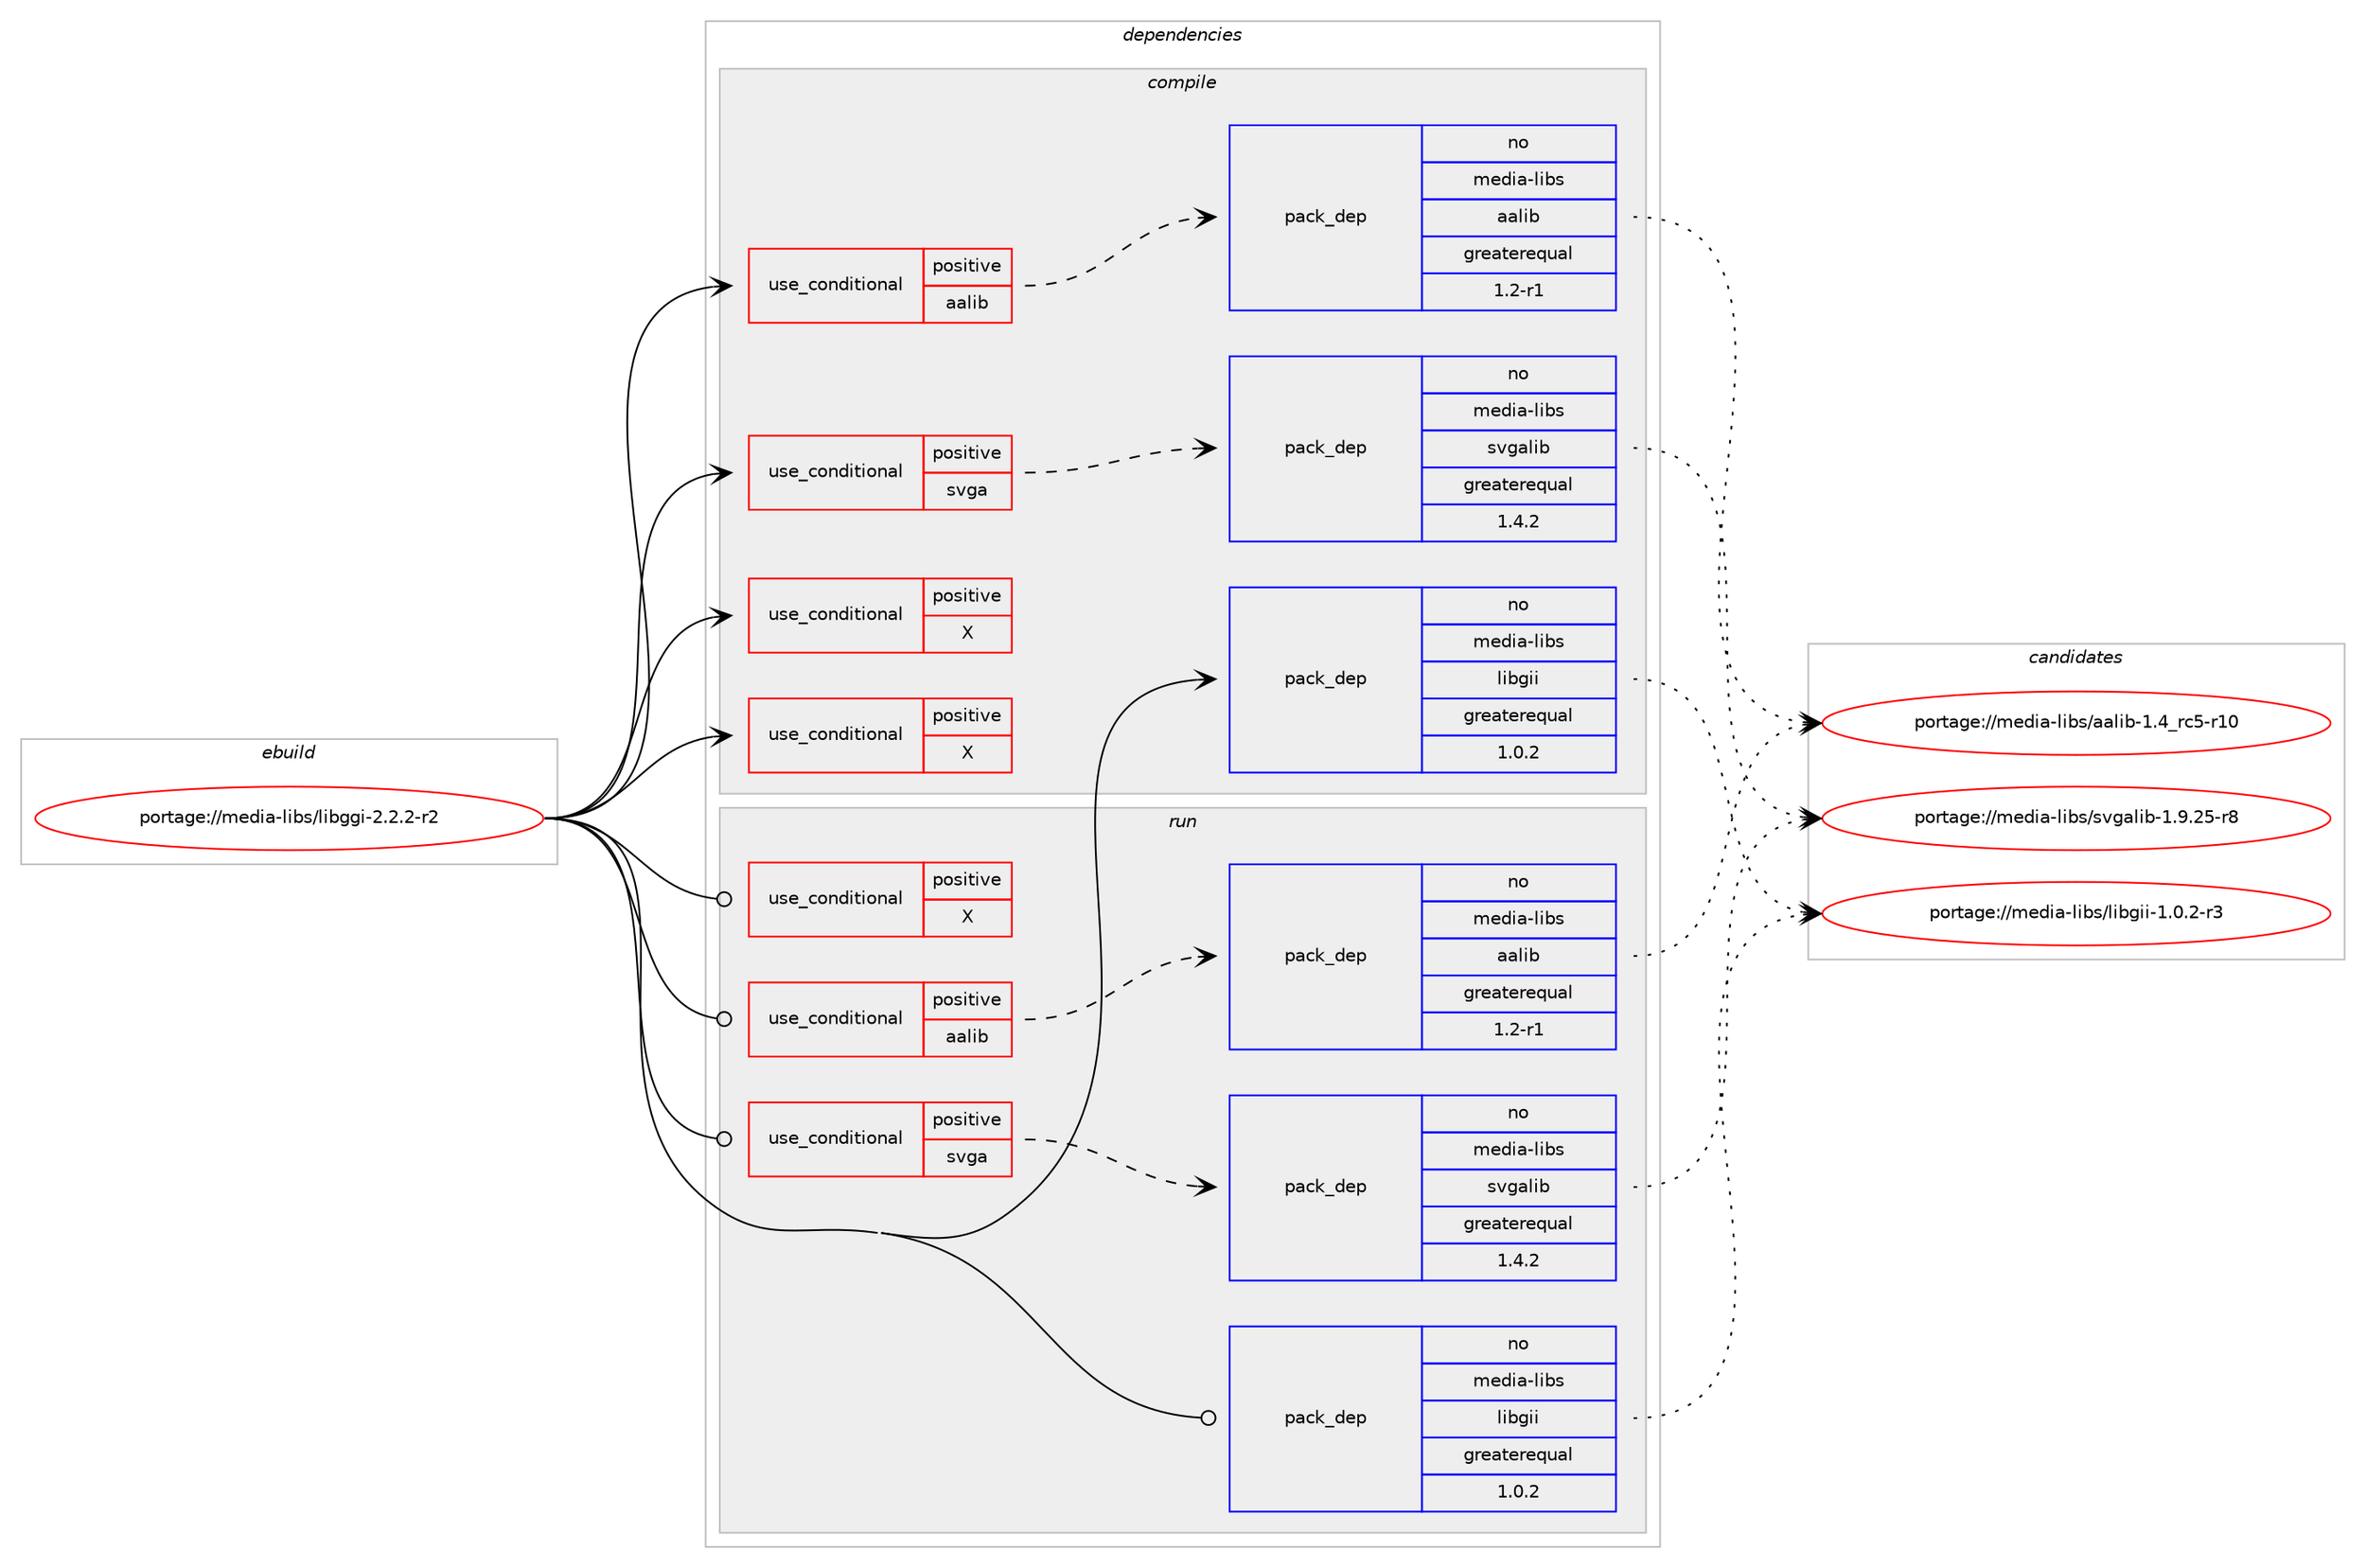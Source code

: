 digraph prolog {

# *************
# Graph options
# *************

newrank=true;
concentrate=true;
compound=true;
graph [rankdir=LR,fontname=Helvetica,fontsize=10,ranksep=1.5];#, ranksep=2.5, nodesep=0.2];
edge  [arrowhead=vee];
node  [fontname=Helvetica,fontsize=10];

# **********
# The ebuild
# **********

subgraph cluster_leftcol {
color=gray;
rank=same;
label=<<i>ebuild</i>>;
id [label="portage://media-libs/libggi-2.2.2-r2", color=red, width=4, href="../media-libs/libggi-2.2.2-r2.svg"];
}

# ****************
# The dependencies
# ****************

subgraph cluster_midcol {
color=gray;
label=<<i>dependencies</i>>;
subgraph cluster_compile {
fillcolor="#eeeeee";
style=filled;
label=<<i>compile</i>>;
subgraph cond73820 {
dependency155632 [label=<<TABLE BORDER="0" CELLBORDER="1" CELLSPACING="0" CELLPADDING="4"><TR><TD ROWSPAN="3" CELLPADDING="10">use_conditional</TD></TR><TR><TD>positive</TD></TR><TR><TD>X</TD></TR></TABLE>>, shape=none, color=red];
# *** BEGIN UNKNOWN DEPENDENCY TYPE (TODO) ***
# dependency155632 -> package_dependency(portage://media-libs/libggi-2.2.2-r2,install,no,x11-base,xorg-proto,none,[,,],[],[])
# *** END UNKNOWN DEPENDENCY TYPE (TODO) ***

}
id:e -> dependency155632:w [weight=20,style="solid",arrowhead="vee"];
subgraph cond73821 {
dependency155633 [label=<<TABLE BORDER="0" CELLBORDER="1" CELLSPACING="0" CELLPADDING="4"><TR><TD ROWSPAN="3" CELLPADDING="10">use_conditional</TD></TR><TR><TD>positive</TD></TR><TR><TD>X</TD></TR></TABLE>>, shape=none, color=red];
# *** BEGIN UNKNOWN DEPENDENCY TYPE (TODO) ***
# dependency155633 -> package_dependency(portage://media-libs/libggi-2.2.2-r2,install,no,x11-libs,libXt,none,[,,],[],[])
# *** END UNKNOWN DEPENDENCY TYPE (TODO) ***

# *** BEGIN UNKNOWN DEPENDENCY TYPE (TODO) ***
# dependency155633 -> package_dependency(portage://media-libs/libggi-2.2.2-r2,install,no,x11-libs,libXxf86dga,none,[,,],[],[])
# *** END UNKNOWN DEPENDENCY TYPE (TODO) ***

# *** BEGIN UNKNOWN DEPENDENCY TYPE (TODO) ***
# dependency155633 -> package_dependency(portage://media-libs/libggi-2.2.2-r2,install,no,x11-libs,libXxf86vm,none,[,,],[],[])
# *** END UNKNOWN DEPENDENCY TYPE (TODO) ***

}
id:e -> dependency155633:w [weight=20,style="solid",arrowhead="vee"];
subgraph cond73822 {
dependency155634 [label=<<TABLE BORDER="0" CELLBORDER="1" CELLSPACING="0" CELLPADDING="4"><TR><TD ROWSPAN="3" CELLPADDING="10">use_conditional</TD></TR><TR><TD>positive</TD></TR><TR><TD>aalib</TD></TR></TABLE>>, shape=none, color=red];
subgraph pack79498 {
dependency155635 [label=<<TABLE BORDER="0" CELLBORDER="1" CELLSPACING="0" CELLPADDING="4" WIDTH="220"><TR><TD ROWSPAN="6" CELLPADDING="30">pack_dep</TD></TR><TR><TD WIDTH="110">no</TD></TR><TR><TD>media-libs</TD></TR><TR><TD>aalib</TD></TR><TR><TD>greaterequal</TD></TR><TR><TD>1.2-r1</TD></TR></TABLE>>, shape=none, color=blue];
}
dependency155634:e -> dependency155635:w [weight=20,style="dashed",arrowhead="vee"];
}
id:e -> dependency155634:w [weight=20,style="solid",arrowhead="vee"];
subgraph cond73823 {
dependency155636 [label=<<TABLE BORDER="0" CELLBORDER="1" CELLSPACING="0" CELLPADDING="4"><TR><TD ROWSPAN="3" CELLPADDING="10">use_conditional</TD></TR><TR><TD>positive</TD></TR><TR><TD>svga</TD></TR></TABLE>>, shape=none, color=red];
subgraph pack79499 {
dependency155637 [label=<<TABLE BORDER="0" CELLBORDER="1" CELLSPACING="0" CELLPADDING="4" WIDTH="220"><TR><TD ROWSPAN="6" CELLPADDING="30">pack_dep</TD></TR><TR><TD WIDTH="110">no</TD></TR><TR><TD>media-libs</TD></TR><TR><TD>svgalib</TD></TR><TR><TD>greaterequal</TD></TR><TR><TD>1.4.2</TD></TR></TABLE>>, shape=none, color=blue];
}
dependency155636:e -> dependency155637:w [weight=20,style="dashed",arrowhead="vee"];
}
id:e -> dependency155636:w [weight=20,style="solid",arrowhead="vee"];
subgraph pack79500 {
dependency155638 [label=<<TABLE BORDER="0" CELLBORDER="1" CELLSPACING="0" CELLPADDING="4" WIDTH="220"><TR><TD ROWSPAN="6" CELLPADDING="30">pack_dep</TD></TR><TR><TD WIDTH="110">no</TD></TR><TR><TD>media-libs</TD></TR><TR><TD>libgii</TD></TR><TR><TD>greaterequal</TD></TR><TR><TD>1.0.2</TD></TR></TABLE>>, shape=none, color=blue];
}
id:e -> dependency155638:w [weight=20,style="solid",arrowhead="vee"];
}
subgraph cluster_compileandrun {
fillcolor="#eeeeee";
style=filled;
label=<<i>compile and run</i>>;
}
subgraph cluster_run {
fillcolor="#eeeeee";
style=filled;
label=<<i>run</i>>;
subgraph cond73824 {
dependency155639 [label=<<TABLE BORDER="0" CELLBORDER="1" CELLSPACING="0" CELLPADDING="4"><TR><TD ROWSPAN="3" CELLPADDING="10">use_conditional</TD></TR><TR><TD>positive</TD></TR><TR><TD>X</TD></TR></TABLE>>, shape=none, color=red];
# *** BEGIN UNKNOWN DEPENDENCY TYPE (TODO) ***
# dependency155639 -> package_dependency(portage://media-libs/libggi-2.2.2-r2,run,no,x11-libs,libXt,none,[,,],[],[])
# *** END UNKNOWN DEPENDENCY TYPE (TODO) ***

# *** BEGIN UNKNOWN DEPENDENCY TYPE (TODO) ***
# dependency155639 -> package_dependency(portage://media-libs/libggi-2.2.2-r2,run,no,x11-libs,libXxf86dga,none,[,,],[],[])
# *** END UNKNOWN DEPENDENCY TYPE (TODO) ***

# *** BEGIN UNKNOWN DEPENDENCY TYPE (TODO) ***
# dependency155639 -> package_dependency(portage://media-libs/libggi-2.2.2-r2,run,no,x11-libs,libXxf86vm,none,[,,],[],[])
# *** END UNKNOWN DEPENDENCY TYPE (TODO) ***

}
id:e -> dependency155639:w [weight=20,style="solid",arrowhead="odot"];
subgraph cond73825 {
dependency155640 [label=<<TABLE BORDER="0" CELLBORDER="1" CELLSPACING="0" CELLPADDING="4"><TR><TD ROWSPAN="3" CELLPADDING="10">use_conditional</TD></TR><TR><TD>positive</TD></TR><TR><TD>aalib</TD></TR></TABLE>>, shape=none, color=red];
subgraph pack79501 {
dependency155641 [label=<<TABLE BORDER="0" CELLBORDER="1" CELLSPACING="0" CELLPADDING="4" WIDTH="220"><TR><TD ROWSPAN="6" CELLPADDING="30">pack_dep</TD></TR><TR><TD WIDTH="110">no</TD></TR><TR><TD>media-libs</TD></TR><TR><TD>aalib</TD></TR><TR><TD>greaterequal</TD></TR><TR><TD>1.2-r1</TD></TR></TABLE>>, shape=none, color=blue];
}
dependency155640:e -> dependency155641:w [weight=20,style="dashed",arrowhead="vee"];
}
id:e -> dependency155640:w [weight=20,style="solid",arrowhead="odot"];
subgraph cond73826 {
dependency155642 [label=<<TABLE BORDER="0" CELLBORDER="1" CELLSPACING="0" CELLPADDING="4"><TR><TD ROWSPAN="3" CELLPADDING="10">use_conditional</TD></TR><TR><TD>positive</TD></TR><TR><TD>svga</TD></TR></TABLE>>, shape=none, color=red];
subgraph pack79502 {
dependency155643 [label=<<TABLE BORDER="0" CELLBORDER="1" CELLSPACING="0" CELLPADDING="4" WIDTH="220"><TR><TD ROWSPAN="6" CELLPADDING="30">pack_dep</TD></TR><TR><TD WIDTH="110">no</TD></TR><TR><TD>media-libs</TD></TR><TR><TD>svgalib</TD></TR><TR><TD>greaterequal</TD></TR><TR><TD>1.4.2</TD></TR></TABLE>>, shape=none, color=blue];
}
dependency155642:e -> dependency155643:w [weight=20,style="dashed",arrowhead="vee"];
}
id:e -> dependency155642:w [weight=20,style="solid",arrowhead="odot"];
subgraph pack79503 {
dependency155644 [label=<<TABLE BORDER="0" CELLBORDER="1" CELLSPACING="0" CELLPADDING="4" WIDTH="220"><TR><TD ROWSPAN="6" CELLPADDING="30">pack_dep</TD></TR><TR><TD WIDTH="110">no</TD></TR><TR><TD>media-libs</TD></TR><TR><TD>libgii</TD></TR><TR><TD>greaterequal</TD></TR><TR><TD>1.0.2</TD></TR></TABLE>>, shape=none, color=blue];
}
id:e -> dependency155644:w [weight=20,style="solid",arrowhead="odot"];
}
}

# **************
# The candidates
# **************

subgraph cluster_choices {
rank=same;
color=gray;
label=<<i>candidates</i>>;

subgraph choice79498 {
color=black;
nodesep=1;
choice1091011001059745108105981154797971081059845494652951149953451144948 [label="portage://media-libs/aalib-1.4_rc5-r10", color=red, width=4,href="../media-libs/aalib-1.4_rc5-r10.svg"];
dependency155635:e -> choice1091011001059745108105981154797971081059845494652951149953451144948:w [style=dotted,weight="100"];
}
subgraph choice79499 {
color=black;
nodesep=1;
choice109101100105974510810598115471151181039710810598454946574650534511456 [label="portage://media-libs/svgalib-1.9.25-r8", color=red, width=4,href="../media-libs/svgalib-1.9.25-r8.svg"];
dependency155637:e -> choice109101100105974510810598115471151181039710810598454946574650534511456:w [style=dotted,weight="100"];
}
subgraph choice79500 {
color=black;
nodesep=1;
choice10910110010597451081059811547108105981031051054549464846504511451 [label="portage://media-libs/libgii-1.0.2-r3", color=red, width=4,href="../media-libs/libgii-1.0.2-r3.svg"];
dependency155638:e -> choice10910110010597451081059811547108105981031051054549464846504511451:w [style=dotted,weight="100"];
}
subgraph choice79501 {
color=black;
nodesep=1;
choice1091011001059745108105981154797971081059845494652951149953451144948 [label="portage://media-libs/aalib-1.4_rc5-r10", color=red, width=4,href="../media-libs/aalib-1.4_rc5-r10.svg"];
dependency155641:e -> choice1091011001059745108105981154797971081059845494652951149953451144948:w [style=dotted,weight="100"];
}
subgraph choice79502 {
color=black;
nodesep=1;
choice109101100105974510810598115471151181039710810598454946574650534511456 [label="portage://media-libs/svgalib-1.9.25-r8", color=red, width=4,href="../media-libs/svgalib-1.9.25-r8.svg"];
dependency155643:e -> choice109101100105974510810598115471151181039710810598454946574650534511456:w [style=dotted,weight="100"];
}
subgraph choice79503 {
color=black;
nodesep=1;
choice10910110010597451081059811547108105981031051054549464846504511451 [label="portage://media-libs/libgii-1.0.2-r3", color=red, width=4,href="../media-libs/libgii-1.0.2-r3.svg"];
dependency155644:e -> choice10910110010597451081059811547108105981031051054549464846504511451:w [style=dotted,weight="100"];
}
}

}

